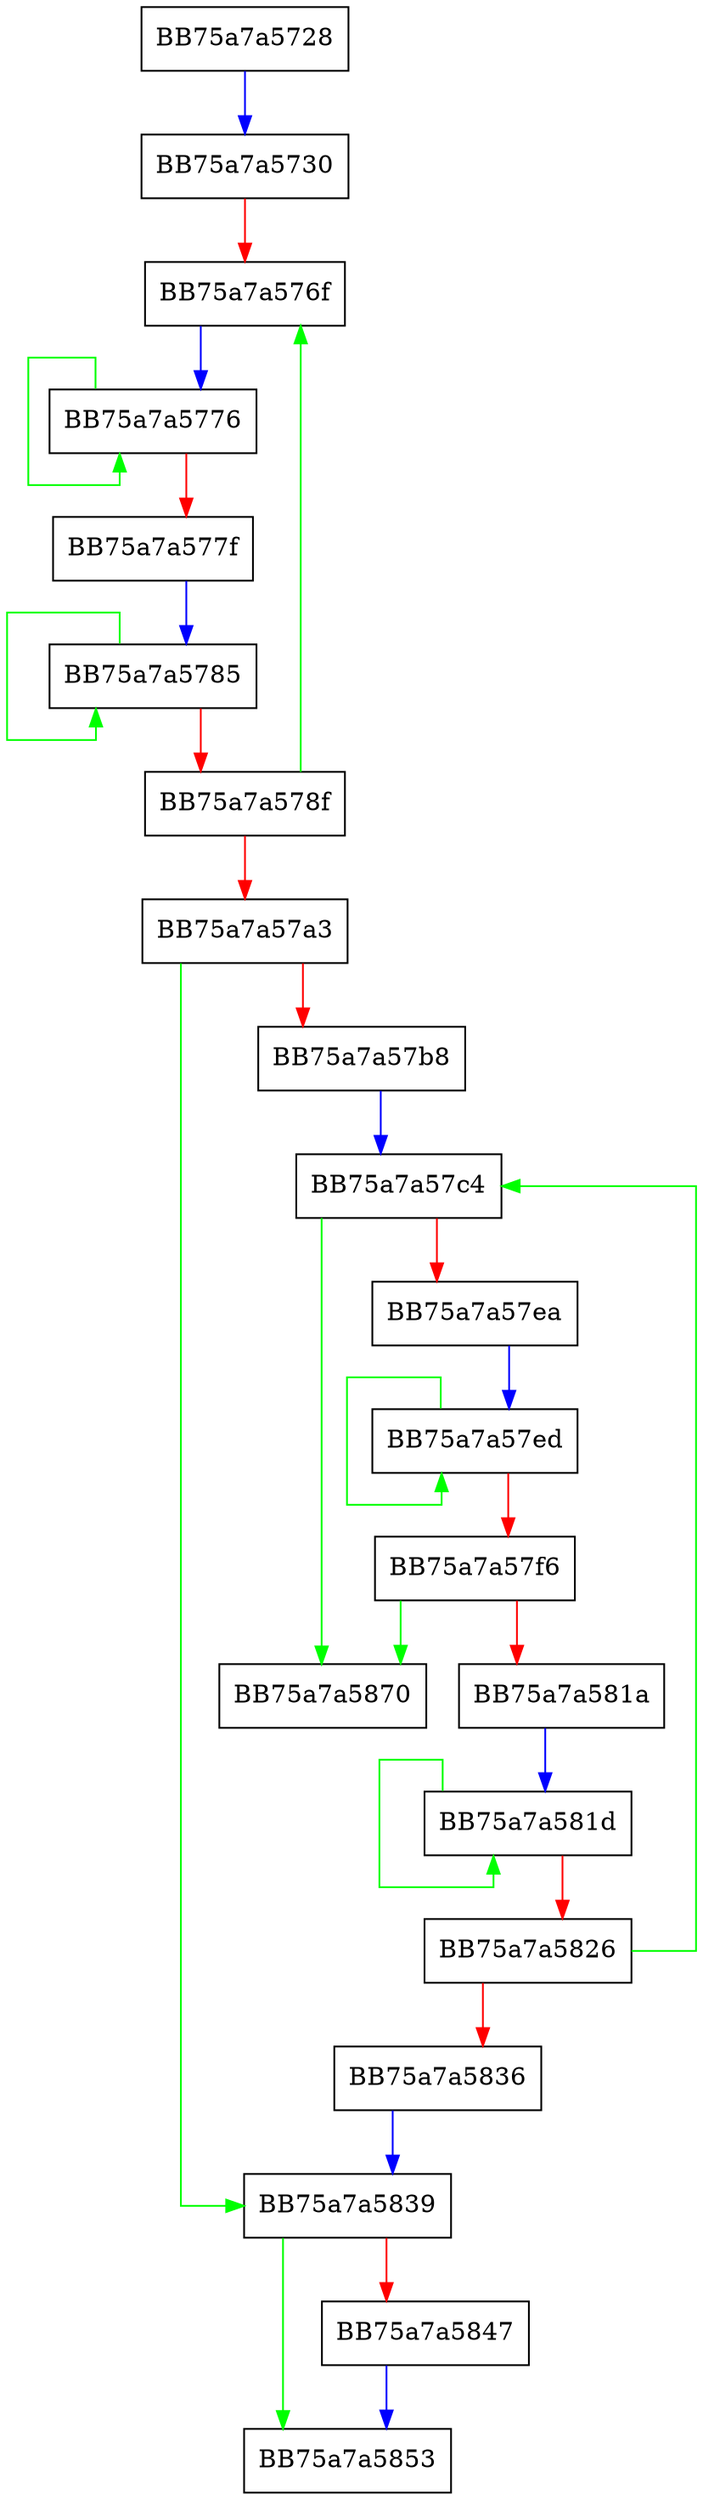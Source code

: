 digraph _Getmonths {
  node [shape="box"];
  graph [splines=ortho];
  BB75a7a5728 -> BB75a7a5730 [color="blue"];
  BB75a7a5730 -> BB75a7a576f [color="red"];
  BB75a7a576f -> BB75a7a5776 [color="blue"];
  BB75a7a5776 -> BB75a7a5776 [color="green"];
  BB75a7a5776 -> BB75a7a577f [color="red"];
  BB75a7a577f -> BB75a7a5785 [color="blue"];
  BB75a7a5785 -> BB75a7a5785 [color="green"];
  BB75a7a5785 -> BB75a7a578f [color="red"];
  BB75a7a578f -> BB75a7a576f [color="green"];
  BB75a7a578f -> BB75a7a57a3 [color="red"];
  BB75a7a57a3 -> BB75a7a5839 [color="green"];
  BB75a7a57a3 -> BB75a7a57b8 [color="red"];
  BB75a7a57b8 -> BB75a7a57c4 [color="blue"];
  BB75a7a57c4 -> BB75a7a5870 [color="green"];
  BB75a7a57c4 -> BB75a7a57ea [color="red"];
  BB75a7a57ea -> BB75a7a57ed [color="blue"];
  BB75a7a57ed -> BB75a7a57ed [color="green"];
  BB75a7a57ed -> BB75a7a57f6 [color="red"];
  BB75a7a57f6 -> BB75a7a5870 [color="green"];
  BB75a7a57f6 -> BB75a7a581a [color="red"];
  BB75a7a581a -> BB75a7a581d [color="blue"];
  BB75a7a581d -> BB75a7a581d [color="green"];
  BB75a7a581d -> BB75a7a5826 [color="red"];
  BB75a7a5826 -> BB75a7a57c4 [color="green"];
  BB75a7a5826 -> BB75a7a5836 [color="red"];
  BB75a7a5836 -> BB75a7a5839 [color="blue"];
  BB75a7a5839 -> BB75a7a5853 [color="green"];
  BB75a7a5839 -> BB75a7a5847 [color="red"];
  BB75a7a5847 -> BB75a7a5853 [color="blue"];
}